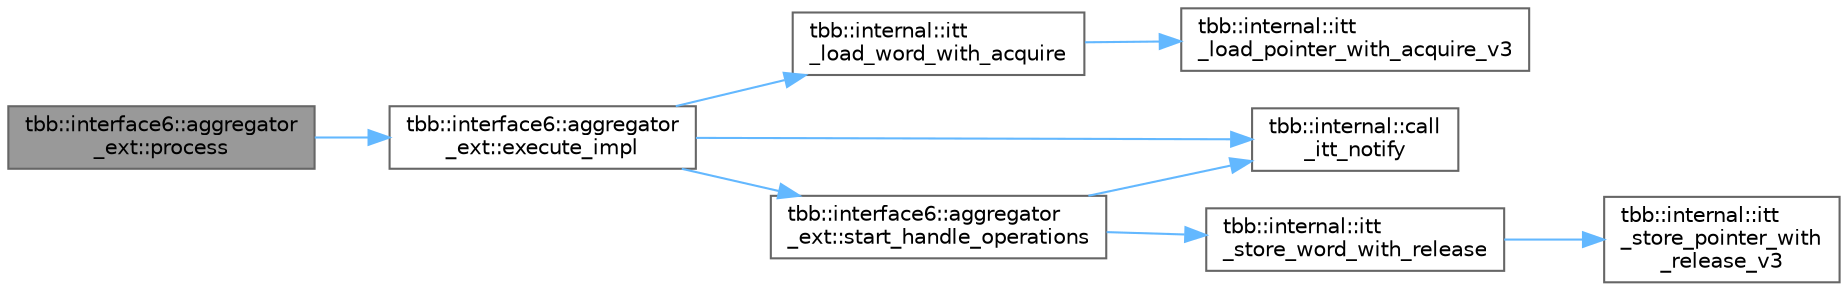 digraph "tbb::interface6::aggregator_ext::process"
{
 // LATEX_PDF_SIZE
  bgcolor="transparent";
  edge [fontname=Helvetica,fontsize=10,labelfontname=Helvetica,labelfontsize=10];
  node [fontname=Helvetica,fontsize=10,shape=box,height=0.2,width=0.4];
  rankdir="LR";
  Node1 [id="Node000001",label="tbb::interface6::aggregator\l_ext::process",height=0.2,width=0.4,color="gray40", fillcolor="grey60", style="filled", fontcolor="black",tooltip="EXPERT INTERFACE: Enter a user-made operation into the aggregator's mailbox."];
  Node1 -> Node2 [id="edge9_Node000001_Node000002",color="steelblue1",style="solid",tooltip=" "];
  Node2 [id="Node000002",label="tbb::interface6::aggregator\l_ext::execute_impl",height=0.2,width=0.4,color="grey40", fillcolor="white", style="filled",URL="$classtbb_1_1interface6_1_1aggregator__ext.html#ad376e5c31d10e885f33964592aa629d4",tooltip=" "];
  Node2 -> Node3 [id="edge10_Node000002_Node000003",color="steelblue1",style="solid",tooltip=" "];
  Node3 [id="Node000003",label="tbb::internal::call\l_itt_notify",height=0.2,width=0.4,color="grey40", fillcolor="white", style="filled",URL="$namespacetbb_1_1internal.html#ae998b9627068b137cb2047f9979fc9c1",tooltip=" "];
  Node2 -> Node4 [id="edge11_Node000002_Node000004",color="steelblue1",style="solid",tooltip=" "];
  Node4 [id="Node000004",label="tbb::internal::itt\l_load_word_with_acquire",height=0.2,width=0.4,color="grey40", fillcolor="white", style="filled",URL="$namespacetbb_1_1internal.html#a911cbec92461f245730d2f47516525a3",tooltip=" "];
  Node4 -> Node5 [id="edge12_Node000004_Node000005",color="steelblue1",style="solid",tooltip=" "];
  Node5 [id="Node000005",label="tbb::internal::itt\l_load_pointer_with_acquire_v3",height=0.2,width=0.4,color="grey40", fillcolor="white", style="filled",URL="$namespacetbb_1_1internal.html#aacaccf9a4a53d7438980620e7c1157c6",tooltip=" "];
  Node2 -> Node6 [id="edge13_Node000002_Node000006",color="steelblue1",style="solid",tooltip=" "];
  Node6 [id="Node000006",label="tbb::interface6::aggregator\l_ext::start_handle_operations",height=0.2,width=0.4,color="grey40", fillcolor="white", style="filled",URL="$classtbb_1_1interface6_1_1aggregator__ext.html#a779e53657aad2d95167fd4f12f44a96e",tooltip="Trigger the handling of operations when the handler is free"];
  Node6 -> Node3 [id="edge14_Node000006_Node000003",color="steelblue1",style="solid",tooltip=" "];
  Node6 -> Node7 [id="edge15_Node000006_Node000007",color="steelblue1",style="solid",tooltip=" "];
  Node7 [id="Node000007",label="tbb::internal::itt\l_store_word_with_release",height=0.2,width=0.4,color="grey40", fillcolor="white", style="filled",URL="$namespacetbb_1_1internal.html#ac4715a28e1dc69356c2dae5c2e84b5f4",tooltip=" "];
  Node7 -> Node8 [id="edge16_Node000007_Node000008",color="steelblue1",style="solid",tooltip=" "];
  Node8 [id="Node000008",label="tbb::internal::itt\l_store_pointer_with\l_release_v3",height=0.2,width=0.4,color="grey40", fillcolor="white", style="filled",URL="$namespacetbb_1_1internal.html#aca67a648bfa612f17afbe381b8f84720",tooltip=" "];
}
